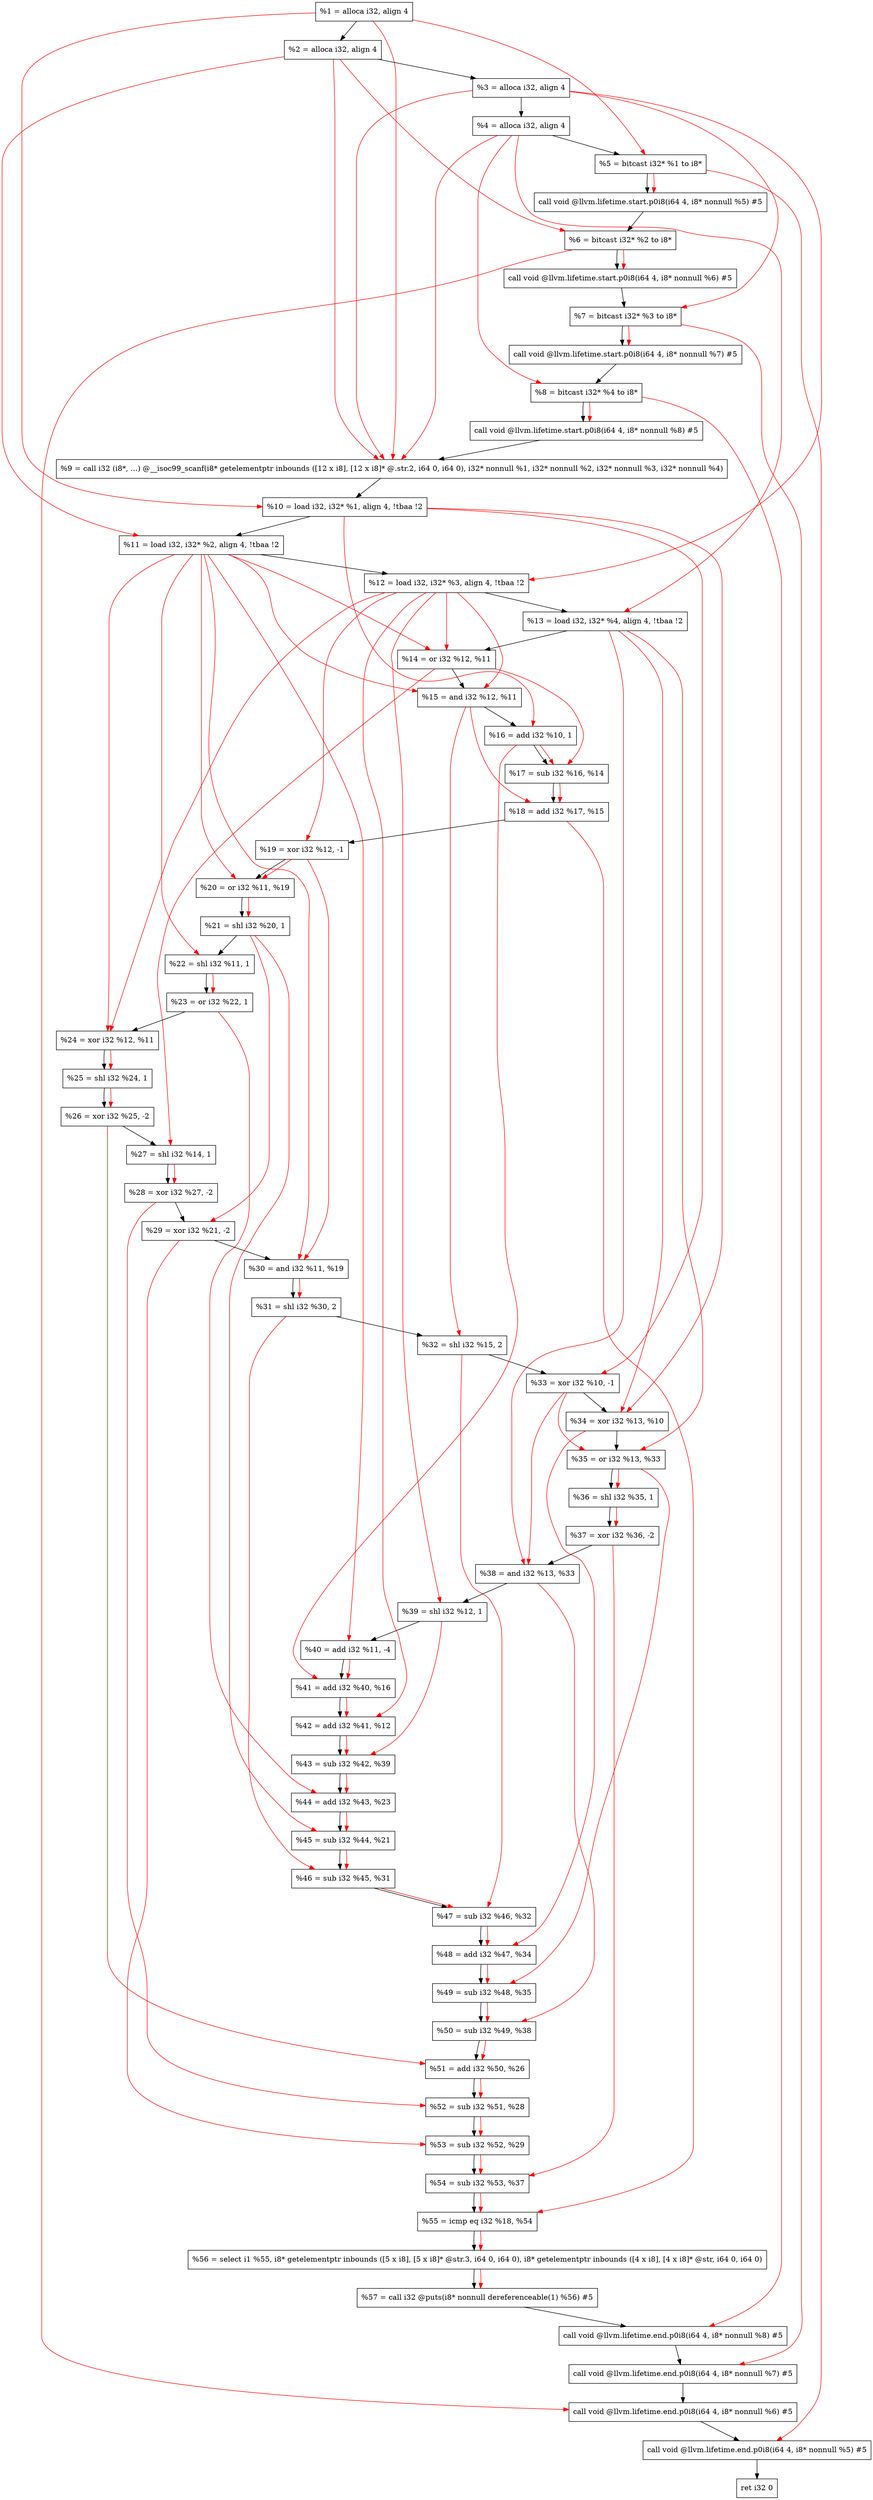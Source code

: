 digraph "DFG for'main' function" {
	Node0x1c33ce8[shape=record, label="  %1 = alloca i32, align 4"];
	Node0x1c33d68[shape=record, label="  %2 = alloca i32, align 4"];
	Node0x1c33df8[shape=record, label="  %3 = alloca i32, align 4"];
	Node0x1c33e58[shape=record, label="  %4 = alloca i32, align 4"];
	Node0x1c33f08[shape=record, label="  %5 = bitcast i32* %1 to i8*"];
	Node0x1c34338[shape=record, label="  call void @llvm.lifetime.start.p0i8(i64 4, i8* nonnull %5) #5"];
	Node0x1c34418[shape=record, label="  %6 = bitcast i32* %2 to i8*"];
	Node0x1c34518[shape=record, label="  call void @llvm.lifetime.start.p0i8(i64 4, i8* nonnull %6) #5"];
	Node0x1c345d8[shape=record, label="  %7 = bitcast i32* %3 to i8*"];
	Node0x1c34688[shape=record, label="  call void @llvm.lifetime.start.p0i8(i64 4, i8* nonnull %7) #5"];
	Node0x1c34748[shape=record, label="  %8 = bitcast i32* %4 to i8*"];
	Node0x1c347f8[shape=record, label="  call void @llvm.lifetime.start.p0i8(i64 4, i8* nonnull %8) #5"];
	Node0x1c2eb90[shape=record, label="  %9 = call i32 (i8*, ...) @__isoc99_scanf(i8* getelementptr inbounds ([12 x i8], [12 x i8]* @.str.2, i64 0, i64 0), i32* nonnull %1, i32* nonnull %2, i32* nonnull %3, i32* nonnull %4)"];
	Node0x1c349f8[shape=record, label="  %10 = load i32, i32* %1, align 4, !tbaa !2"];
	Node0x1c35968[shape=record, label="  %11 = load i32, i32* %2, align 4, !tbaa !2"];
	Node0x1c35fd8[shape=record, label="  %12 = load i32, i32* %3, align 4, !tbaa !2"];
	Node0x1c36038[shape=record, label="  %13 = load i32, i32* %4, align 4, !tbaa !2"];
	Node0x1c360b0[shape=record, label="  %14 = or i32 %12, %11"];
	Node0x1c36120[shape=record, label="  %15 = and i32 %12, %11"];
	Node0x1c36190[shape=record, label="  %16 = add i32 %10, 1"];
	Node0x1c36200[shape=record, label="  %17 = sub i32 %16, %14"];
	Node0x1c36270[shape=record, label="  %18 = add i32 %17, %15"];
	Node0x1c362e0[shape=record, label="  %19 = xor i32 %12, -1"];
	Node0x1c36350[shape=record, label="  %20 = or i32 %11, %19"];
	Node0x1c363c0[shape=record, label="  %21 = shl i32 %20, 1"];
	Node0x1c36430[shape=record, label="  %22 = shl i32 %11, 1"];
	Node0x1c364a0[shape=record, label="  %23 = or i32 %22, 1"];
	Node0x1c36510[shape=record, label="  %24 = xor i32 %12, %11"];
	Node0x1c36580[shape=record, label="  %25 = shl i32 %24, 1"];
	Node0x1c365f0[shape=record, label="  %26 = xor i32 %25, -2"];
	Node0x1c36660[shape=record, label="  %27 = shl i32 %14, 1"];
	Node0x1c366d0[shape=record, label="  %28 = xor i32 %27, -2"];
	Node0x1c36740[shape=record, label="  %29 = xor i32 %21, -2"];
	Node0x1c367b0[shape=record, label="  %30 = and i32 %11, %19"];
	Node0x1c36820[shape=record, label="  %31 = shl i32 %30, 2"];
	Node0x1c36890[shape=record, label="  %32 = shl i32 %15, 2"];
	Node0x1c36900[shape=record, label="  %33 = xor i32 %10, -1"];
	Node0x1c36970[shape=record, label="  %34 = xor i32 %13, %10"];
	Node0x1c369e0[shape=record, label="  %35 = or i32 %13, %33"];
	Node0x1c36a50[shape=record, label="  %36 = shl i32 %35, 1"];
	Node0x1c36ac0[shape=record, label="  %37 = xor i32 %36, -2"];
	Node0x1c36b30[shape=record, label="  %38 = and i32 %13, %33"];
	Node0x1c36ba0[shape=record, label="  %39 = shl i32 %12, 1"];
	Node0x1c36c10[shape=record, label="  %40 = add i32 %11, -4"];
	Node0x1c36c80[shape=record, label="  %41 = add i32 %40, %16"];
	Node0x1c36cf0[shape=record, label="  %42 = add i32 %41, %12"];
	Node0x1c36d60[shape=record, label="  %43 = sub i32 %42, %39"];
	Node0x1c36dd0[shape=record, label="  %44 = add i32 %43, %23"];
	Node0x1c36e40[shape=record, label="  %45 = sub i32 %44, %21"];
	Node0x1c36eb0[shape=record, label="  %46 = sub i32 %45, %31"];
	Node0x1c36f20[shape=record, label="  %47 = sub i32 %46, %32"];
	Node0x1c36f90[shape=record, label="  %48 = add i32 %47, %34"];
	Node0x1c37000[shape=record, label="  %49 = sub i32 %48, %35"];
	Node0x1c37070[shape=record, label="  %50 = sub i32 %49, %38"];
	Node0x1c370e0[shape=record, label="  %51 = add i32 %50, %26"];
	Node0x1c37150[shape=record, label="  %52 = sub i32 %51, %28"];
	Node0x1c371c0[shape=record, label="  %53 = sub i32 %52, %29"];
	Node0x1c37230[shape=record, label="  %54 = sub i32 %53, %37"];
	Node0x1c372a0[shape=record, label="  %55 = icmp eq i32 %18, %54"];
	Node0x1bd38b8[shape=record, label="  %56 = select i1 %55, i8* getelementptr inbounds ([5 x i8], [5 x i8]* @str.3, i64 0, i64 0), i8* getelementptr inbounds ([4 x i8], [4 x i8]* @str, i64 0, i64 0)"];
	Node0x1c37330[shape=record, label="  %57 = call i32 @puts(i8* nonnull dereferenceable(1) %56) #5"];
	Node0x1c375d8[shape=record, label="  call void @llvm.lifetime.end.p0i8(i64 4, i8* nonnull %8) #5"];
	Node0x1c37738[shape=record, label="  call void @llvm.lifetime.end.p0i8(i64 4, i8* nonnull %7) #5"];
	Node0x1c37848[shape=record, label="  call void @llvm.lifetime.end.p0i8(i64 4, i8* nonnull %6) #5"];
	Node0x1c37958[shape=record, label="  call void @llvm.lifetime.end.p0i8(i64 4, i8* nonnull %5) #5"];
	Node0x1c37a18[shape=record, label="  ret i32 0"];
	Node0x1c33ce8 -> Node0x1c33d68;
	Node0x1c33d68 -> Node0x1c33df8;
	Node0x1c33df8 -> Node0x1c33e58;
	Node0x1c33e58 -> Node0x1c33f08;
	Node0x1c33f08 -> Node0x1c34338;
	Node0x1c34338 -> Node0x1c34418;
	Node0x1c34418 -> Node0x1c34518;
	Node0x1c34518 -> Node0x1c345d8;
	Node0x1c345d8 -> Node0x1c34688;
	Node0x1c34688 -> Node0x1c34748;
	Node0x1c34748 -> Node0x1c347f8;
	Node0x1c347f8 -> Node0x1c2eb90;
	Node0x1c2eb90 -> Node0x1c349f8;
	Node0x1c349f8 -> Node0x1c35968;
	Node0x1c35968 -> Node0x1c35fd8;
	Node0x1c35fd8 -> Node0x1c36038;
	Node0x1c36038 -> Node0x1c360b0;
	Node0x1c360b0 -> Node0x1c36120;
	Node0x1c36120 -> Node0x1c36190;
	Node0x1c36190 -> Node0x1c36200;
	Node0x1c36200 -> Node0x1c36270;
	Node0x1c36270 -> Node0x1c362e0;
	Node0x1c362e0 -> Node0x1c36350;
	Node0x1c36350 -> Node0x1c363c0;
	Node0x1c363c0 -> Node0x1c36430;
	Node0x1c36430 -> Node0x1c364a0;
	Node0x1c364a0 -> Node0x1c36510;
	Node0x1c36510 -> Node0x1c36580;
	Node0x1c36580 -> Node0x1c365f0;
	Node0x1c365f0 -> Node0x1c36660;
	Node0x1c36660 -> Node0x1c366d0;
	Node0x1c366d0 -> Node0x1c36740;
	Node0x1c36740 -> Node0x1c367b0;
	Node0x1c367b0 -> Node0x1c36820;
	Node0x1c36820 -> Node0x1c36890;
	Node0x1c36890 -> Node0x1c36900;
	Node0x1c36900 -> Node0x1c36970;
	Node0x1c36970 -> Node0x1c369e0;
	Node0x1c369e0 -> Node0x1c36a50;
	Node0x1c36a50 -> Node0x1c36ac0;
	Node0x1c36ac0 -> Node0x1c36b30;
	Node0x1c36b30 -> Node0x1c36ba0;
	Node0x1c36ba0 -> Node0x1c36c10;
	Node0x1c36c10 -> Node0x1c36c80;
	Node0x1c36c80 -> Node0x1c36cf0;
	Node0x1c36cf0 -> Node0x1c36d60;
	Node0x1c36d60 -> Node0x1c36dd0;
	Node0x1c36dd0 -> Node0x1c36e40;
	Node0x1c36e40 -> Node0x1c36eb0;
	Node0x1c36eb0 -> Node0x1c36f20;
	Node0x1c36f20 -> Node0x1c36f90;
	Node0x1c36f90 -> Node0x1c37000;
	Node0x1c37000 -> Node0x1c37070;
	Node0x1c37070 -> Node0x1c370e0;
	Node0x1c370e0 -> Node0x1c37150;
	Node0x1c37150 -> Node0x1c371c0;
	Node0x1c371c0 -> Node0x1c37230;
	Node0x1c37230 -> Node0x1c372a0;
	Node0x1c372a0 -> Node0x1bd38b8;
	Node0x1bd38b8 -> Node0x1c37330;
	Node0x1c37330 -> Node0x1c375d8;
	Node0x1c375d8 -> Node0x1c37738;
	Node0x1c37738 -> Node0x1c37848;
	Node0x1c37848 -> Node0x1c37958;
	Node0x1c37958 -> Node0x1c37a18;
edge [color=red]
	Node0x1c33ce8 -> Node0x1c33f08;
	Node0x1c33f08 -> Node0x1c34338;
	Node0x1c33d68 -> Node0x1c34418;
	Node0x1c34418 -> Node0x1c34518;
	Node0x1c33df8 -> Node0x1c345d8;
	Node0x1c345d8 -> Node0x1c34688;
	Node0x1c33e58 -> Node0x1c34748;
	Node0x1c34748 -> Node0x1c347f8;
	Node0x1c33ce8 -> Node0x1c2eb90;
	Node0x1c33d68 -> Node0x1c2eb90;
	Node0x1c33df8 -> Node0x1c2eb90;
	Node0x1c33e58 -> Node0x1c2eb90;
	Node0x1c33ce8 -> Node0x1c349f8;
	Node0x1c33d68 -> Node0x1c35968;
	Node0x1c33df8 -> Node0x1c35fd8;
	Node0x1c33e58 -> Node0x1c36038;
	Node0x1c35fd8 -> Node0x1c360b0;
	Node0x1c35968 -> Node0x1c360b0;
	Node0x1c35fd8 -> Node0x1c36120;
	Node0x1c35968 -> Node0x1c36120;
	Node0x1c349f8 -> Node0x1c36190;
	Node0x1c36190 -> Node0x1c36200;
	Node0x1c360b0 -> Node0x1c36200;
	Node0x1c36200 -> Node0x1c36270;
	Node0x1c36120 -> Node0x1c36270;
	Node0x1c35fd8 -> Node0x1c362e0;
	Node0x1c35968 -> Node0x1c36350;
	Node0x1c362e0 -> Node0x1c36350;
	Node0x1c36350 -> Node0x1c363c0;
	Node0x1c35968 -> Node0x1c36430;
	Node0x1c36430 -> Node0x1c364a0;
	Node0x1c35fd8 -> Node0x1c36510;
	Node0x1c35968 -> Node0x1c36510;
	Node0x1c36510 -> Node0x1c36580;
	Node0x1c36580 -> Node0x1c365f0;
	Node0x1c360b0 -> Node0x1c36660;
	Node0x1c36660 -> Node0x1c366d0;
	Node0x1c363c0 -> Node0x1c36740;
	Node0x1c35968 -> Node0x1c367b0;
	Node0x1c362e0 -> Node0x1c367b0;
	Node0x1c367b0 -> Node0x1c36820;
	Node0x1c36120 -> Node0x1c36890;
	Node0x1c349f8 -> Node0x1c36900;
	Node0x1c36038 -> Node0x1c36970;
	Node0x1c349f8 -> Node0x1c36970;
	Node0x1c36038 -> Node0x1c369e0;
	Node0x1c36900 -> Node0x1c369e0;
	Node0x1c369e0 -> Node0x1c36a50;
	Node0x1c36a50 -> Node0x1c36ac0;
	Node0x1c36038 -> Node0x1c36b30;
	Node0x1c36900 -> Node0x1c36b30;
	Node0x1c35fd8 -> Node0x1c36ba0;
	Node0x1c35968 -> Node0x1c36c10;
	Node0x1c36c10 -> Node0x1c36c80;
	Node0x1c36190 -> Node0x1c36c80;
	Node0x1c36c80 -> Node0x1c36cf0;
	Node0x1c35fd8 -> Node0x1c36cf0;
	Node0x1c36cf0 -> Node0x1c36d60;
	Node0x1c36ba0 -> Node0x1c36d60;
	Node0x1c36d60 -> Node0x1c36dd0;
	Node0x1c364a0 -> Node0x1c36dd0;
	Node0x1c36dd0 -> Node0x1c36e40;
	Node0x1c363c0 -> Node0x1c36e40;
	Node0x1c36e40 -> Node0x1c36eb0;
	Node0x1c36820 -> Node0x1c36eb0;
	Node0x1c36eb0 -> Node0x1c36f20;
	Node0x1c36890 -> Node0x1c36f20;
	Node0x1c36f20 -> Node0x1c36f90;
	Node0x1c36970 -> Node0x1c36f90;
	Node0x1c36f90 -> Node0x1c37000;
	Node0x1c369e0 -> Node0x1c37000;
	Node0x1c37000 -> Node0x1c37070;
	Node0x1c36b30 -> Node0x1c37070;
	Node0x1c37070 -> Node0x1c370e0;
	Node0x1c365f0 -> Node0x1c370e0;
	Node0x1c370e0 -> Node0x1c37150;
	Node0x1c366d0 -> Node0x1c37150;
	Node0x1c37150 -> Node0x1c371c0;
	Node0x1c36740 -> Node0x1c371c0;
	Node0x1c371c0 -> Node0x1c37230;
	Node0x1c36ac0 -> Node0x1c37230;
	Node0x1c36270 -> Node0x1c372a0;
	Node0x1c37230 -> Node0x1c372a0;
	Node0x1c372a0 -> Node0x1bd38b8;
	Node0x1bd38b8 -> Node0x1c37330;
	Node0x1c34748 -> Node0x1c375d8;
	Node0x1c345d8 -> Node0x1c37738;
	Node0x1c34418 -> Node0x1c37848;
	Node0x1c33f08 -> Node0x1c37958;
}
